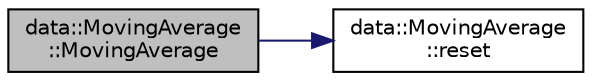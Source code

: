 digraph "data::MovingAverage::MovingAverage"
{
 // LATEX_PDF_SIZE
  edge [fontname="Helvetica",fontsize="10",labelfontname="Helvetica",labelfontsize="10"];
  node [fontname="Helvetica",fontsize="10",shape=record];
  rankdir="LR";
  Node1 [label="data::MovingAverage\l::MovingAverage",height=0.2,width=0.4,color="black", fillcolor="grey75", style="filled", fontcolor="black",tooltip=" "];
  Node1 -> Node2 [color="midnightblue",fontsize="10",style="solid",fontname="Helvetica"];
  Node2 [label="data::MovingAverage\l::reset",height=0.2,width=0.4,color="black", fillcolor="white", style="filled",URL="$classdata_1_1MovingAverage.html#a60603338e7e01596108b087e66d2a63d",tooltip=" "];
}
